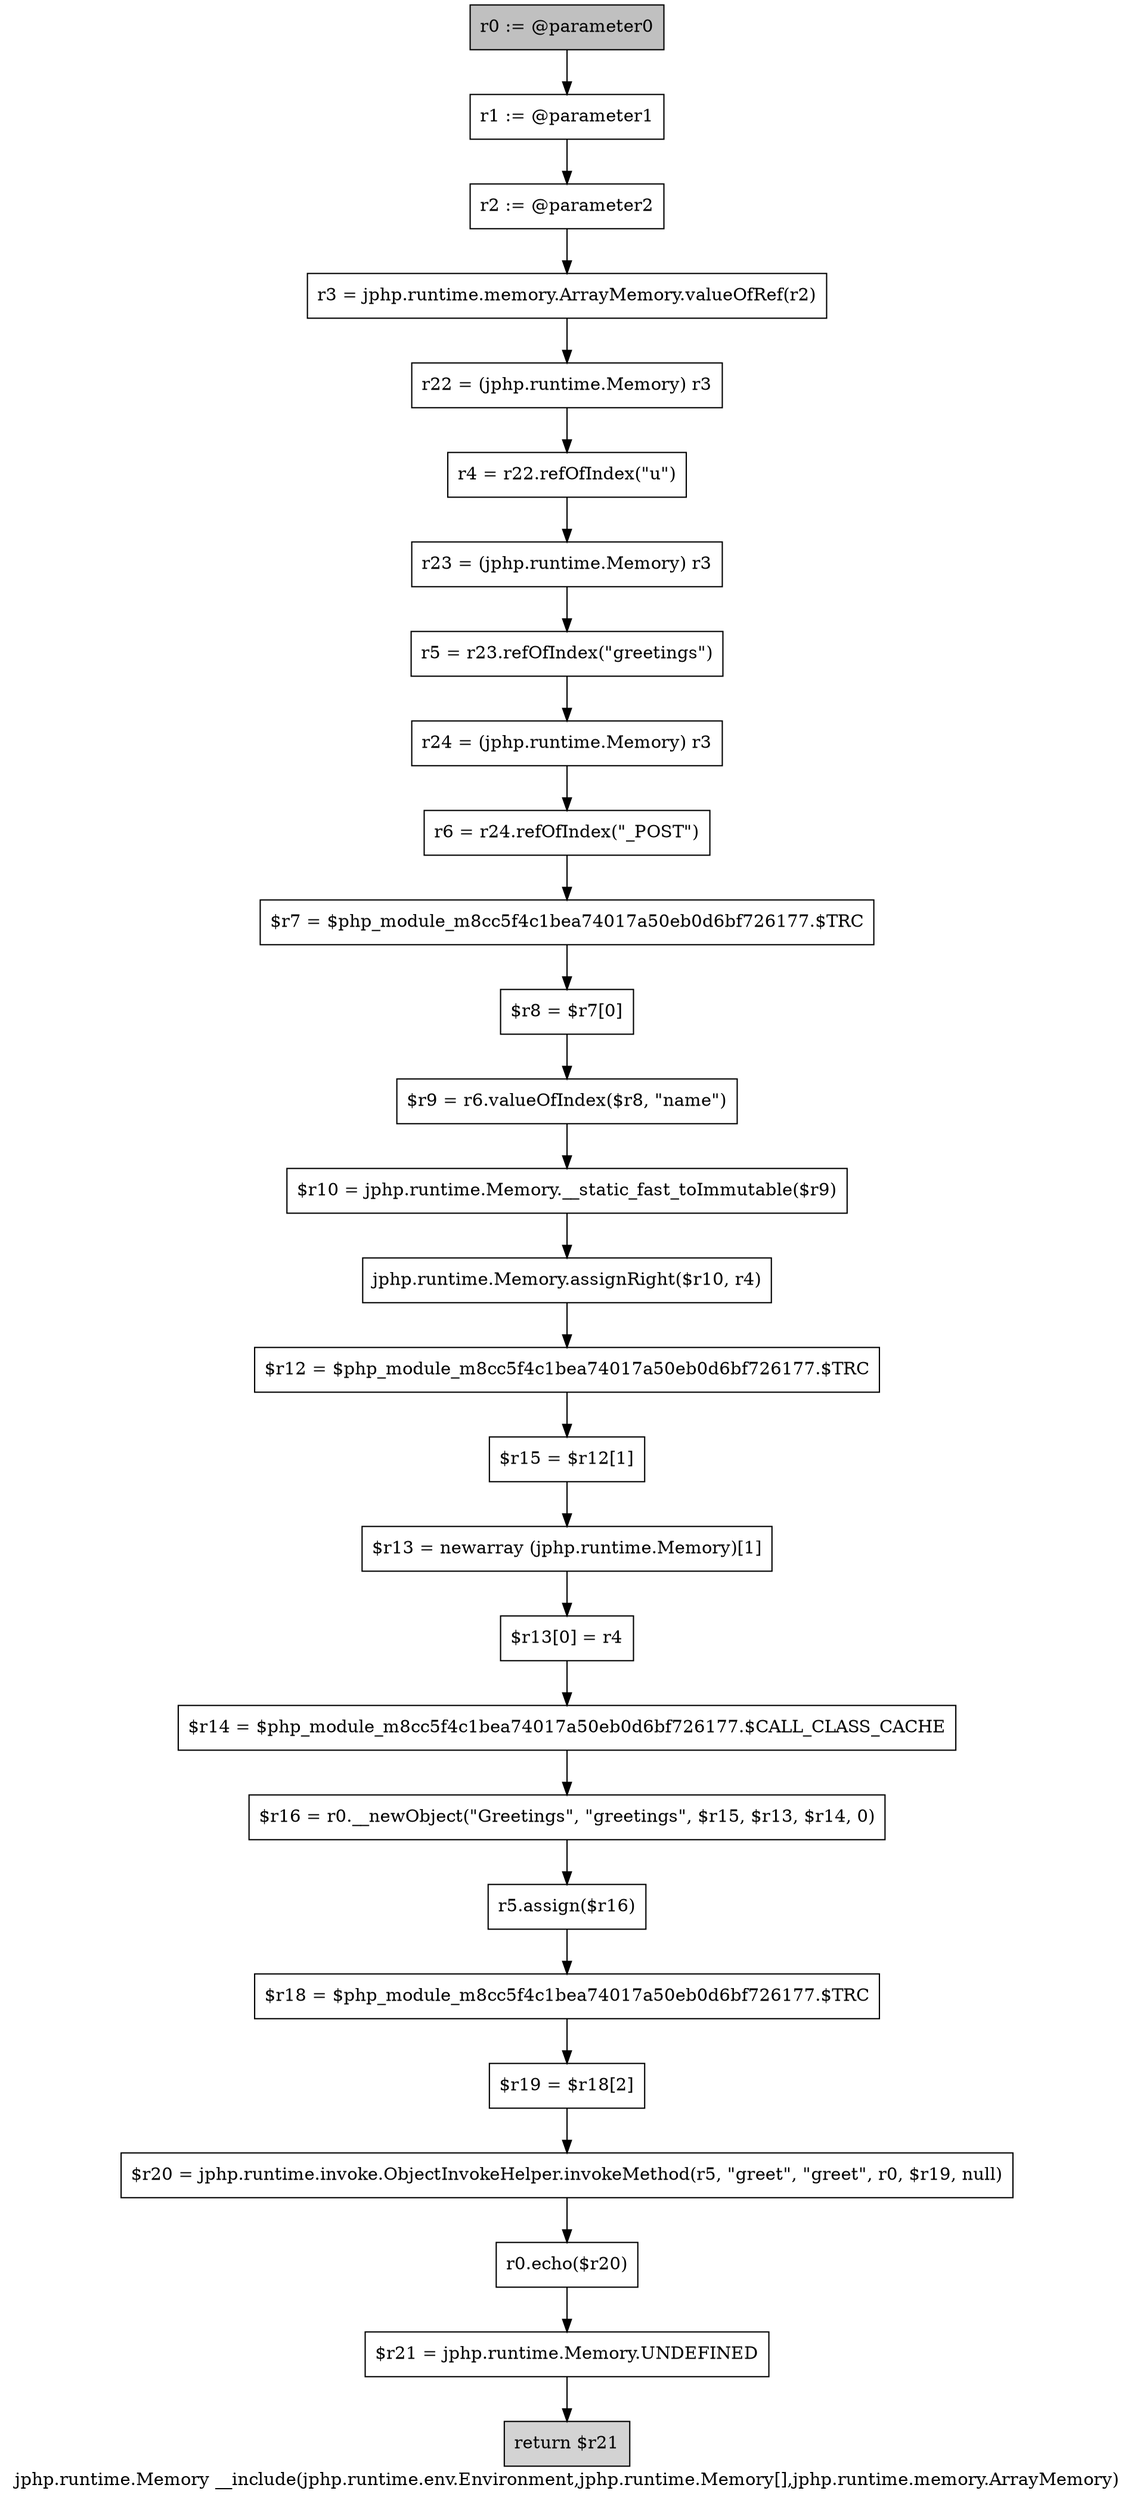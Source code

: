 digraph "jphp.runtime.Memory __include(jphp.runtime.env.Environment,jphp.runtime.Memory[],jphp.runtime.memory.ArrayMemory)" {
    label="jphp.runtime.Memory __include(jphp.runtime.env.Environment,jphp.runtime.Memory[],jphp.runtime.memory.ArrayMemory)";
    node [shape=box];
    "0" [style=filled,fillcolor=gray,label="r0 := @parameter0",];
    "1" [label="r1 := @parameter1",];
    "0"->"1";
    "2" [label="r2 := @parameter2",];
    "1"->"2";
    "3" [label="r3 = jphp.runtime.memory.ArrayMemory.valueOfRef(r2)",];
    "2"->"3";
    "4" [label="r22 = (jphp.runtime.Memory) r3",];
    "3"->"4";
    "5" [label="r4 = r22.refOfIndex(\"u\")",];
    "4"->"5";
    "6" [label="r23 = (jphp.runtime.Memory) r3",];
    "5"->"6";
    "7" [label="r5 = r23.refOfIndex(\"greetings\")",];
    "6"->"7";
    "8" [label="r24 = (jphp.runtime.Memory) r3",];
    "7"->"8";
    "9" [label="r6 = r24.refOfIndex(\"_POST\")",];
    "8"->"9";
    "10" [label="$r7 = $php_module_m8cc5f4c1bea74017a50eb0d6bf726177.$TRC",];
    "9"->"10";
    "11" [label="$r8 = $r7[0]",];
    "10"->"11";
    "12" [label="$r9 = r6.valueOfIndex($r8, \"name\")",];
    "11"->"12";
    "13" [label="$r10 = jphp.runtime.Memory.__static_fast_toImmutable($r9)",];
    "12"->"13";
    "14" [label="jphp.runtime.Memory.assignRight($r10, r4)",];
    "13"->"14";
    "15" [label="$r12 = $php_module_m8cc5f4c1bea74017a50eb0d6bf726177.$TRC",];
    "14"->"15";
    "16" [label="$r15 = $r12[1]",];
    "15"->"16";
    "17" [label="$r13 = newarray (jphp.runtime.Memory)[1]",];
    "16"->"17";
    "18" [label="$r13[0] = r4",];
    "17"->"18";
    "19" [label="$r14 = $php_module_m8cc5f4c1bea74017a50eb0d6bf726177.$CALL_CLASS_CACHE",];
    "18"->"19";
    "20" [label="$r16 = r0.__newObject(\"Greetings\", \"greetings\", $r15, $r13, $r14, 0)",];
    "19"->"20";
    "21" [label="r5.assign($r16)",];
    "20"->"21";
    "22" [label="$r18 = $php_module_m8cc5f4c1bea74017a50eb0d6bf726177.$TRC",];
    "21"->"22";
    "23" [label="$r19 = $r18[2]",];
    "22"->"23";
    "24" [label="$r20 = jphp.runtime.invoke.ObjectInvokeHelper.invokeMethod(r5, \"greet\", \"greet\", r0, $r19, null)",];
    "23"->"24";
    "25" [label="r0.echo($r20)",];
    "24"->"25";
    "26" [label="$r21 = jphp.runtime.Memory.UNDEFINED",];
    "25"->"26";
    "27" [style=filled,fillcolor=lightgray,label="return $r21",];
    "26"->"27";
}
